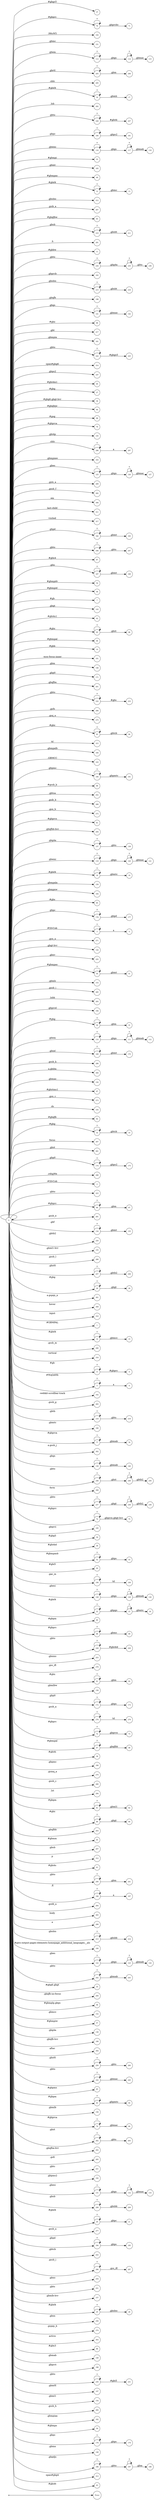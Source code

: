 digraph NFA {
  rankdir=LR;
  node [shape=circle, fontsize=10];
  __start [shape=point, label=""];
  __start -> None;
  31 [label="31"];
  187 [label="187"];
  37 [label="37"];
  70 [label="70"];
  104 [label="104"];
  151 [label="151"];
  33 [label="33"];
  113 [label="113"];
  205 [label="205"];
  295 [label="295"];
  48 [label="48"];
  16 [label="16"];
  292 [label="292"];
  226 [label="226"];
  175 [label="175"];
  180 [label="180"];
  116 [label="116"];
  55 [label="55"];
  165 [label="165"];
  49 [label="49"];
  80 [label="80"];
  12 [label="12"];
  212 [label="212"];
  250 [label="250"];
  267 [label="267"];
  83 [label="83"];
  130 [label="130"];
  210 [label="210"];
  291 [label="291"];
  118 [label="118"];
  11 [label="11"];
  71 [label="71"];
  234 [label="234"];
  193 [label="193"];
  215 [label="215"];
  198 [label="198"];
  141 [label="141"];
  88 [label="88"];
  217 [label="217"];
  120 [label="120"];
  249 [label="249"];
  238 [label="238"];
  161 [label="161"];
  224 [label="224"];
  314 [label="314"];
  197 [label="197"];
  123 [label="123"];
  40 [label="40"];
  27 [label="27"];
  36 [label="36"];
  90 [label="90"];
  84 [label="84"];
  92 [label="92"];
  98 [label="98"];
  76 [label="76"];
  145 [label="145"];
  296 [label="296"];
  163 [label="163"];
  125 [label="125"];
  75 [label="75"];
  53 [label="53"];
  269 [label="269"];
  282 [label="282"];
  306 [label="306"];
  311 [label="311"];
  317 [label="317"];
  182 [label="182"];
  138 [label="138"];
  246 [label="246"];
  87 [label="87"];
  167 [label="167"];
  54 [label="54"];
  56 [label="56"];
  245 [label="245"];
  127 [label="127"];
  7 [label="7"];
  143 [label="143"];
  42 [label="42"];
  29 [label="29"];
  95 [label="95"];
  46 [label="46"];
  10 [label="10"];
  73 [label="73"];
  115 [label="115"];
  94 [label="94"];
  101 [label="101"];
  146 [label="146"];
  171 [label="171"];
  181 [label="181"];
  201 [label="201"];
  232 [label="232"];
  266 [label="266"];
  275 [label="275"];
  111 [label="111"];
  93 [label="93"];
  315 [label="315"];
  160 [label="160"];
  260 [label="260"];
  103 [label="103"];
  190 [label="190"];
  99 [label="99"];
  243 [label="243"];
  252 [label="252"];
  268 [label="268"];
  272 [label="272"];
  81 [label="81"];
  204 [label="204"];
  287 [label="287"];
  137 [label="137"];
  119 [label="119"];
  18 [label="18"];
  159 [label="159"];
  164 [label="164"];
  85 [label="85"];
  176 [label="176"];
  3 [label="3"];
  271 [label="271"];
  144 [label="144"];
  255 [label="255"];
  50 [label="50"];
  153 [label="153"];
  285 [label="285"];
  293 [label="293"];
  194 [label="194"];
  30 [label="30"];
  51 [label="51"];
  13 [label="13"];
  110 [label="110"];
  169 [label="169"];
  288 [label="288"];
  300 [label="300"];
  150 [label="150"];
  97 [label="97"];
  273 [label="273"];
  173 [label="173"];
  105 [label="105"];
  4 [label="4"];
  82 [label="82"];
  124 [label="124"];
  142 [label="142"];
  32 [label="32"];
  23 [label="23"];
  109 [label="109"];
  307 [label="307"];
  261 [label="261"];
  174 [label="174"];
  298 [label="298"];
  2 [label="2"];
  223 [label="223"];
  66 [label="66"];
  281 [label="281"];
  134 [label="134"];
  220 [label="220"];
  155 [label="155"];
  235 [label="235"];
  289 [label="289"];
  247 [label="247"];
  24 [label="24"];
  129 [label="129"];
  179 [label="179"];
  229 [label="229"];
  231 [label="231"];
  257 [label="257"];
  28 [label="28"];
  301 [label="301"];
  107 [label="107"];
  133 [label="133"];
  225 [label="225"];
  309 [label="309"];
  191 [label="191"];
  209 [label="209"];
  310 [label="310"];
  1 [label="1"];
  14 [label="14"];
  290 [label="290"];
  316 [label="316"];
  233 [label="233"];
  8 [label="8"];
  19 [label="19"];
  216 [label="216"];
  5 [label="5"];
  241 [label="241"];
  26 [label="26"];
  102 [label="102"];
  283 [label="283"];
  185 [label="185"];
  218 [label="218"];
  9 [label="9"];
  166 [label="166"];
  77 [label="77"];
  302 [label="302"];
  139 [label="139"];
  248 [label="248"];
  308 [label="308"];
  237 [label="237"];
  239 [label="239"];
  74 [label="74"];
  195 [label="195"];
  34 [label="34"];
  211 [label="211"];
  39 [label="39"];
  52 [label="52"];
  44 [label="44"];
  108 [label="108"];
  214 [label="214"];
  128 [label="128"];
  22 [label="22"];
  60 [label="60"];
  68 [label="68"];
  62 [label="62"];
  112 [label="112"];
  183 [label="183"];
  228 [label="228"];
  253 [label="253"];
  276 [label="276"];
  91 [label="91"];
  158 [label="158"];
  172 [label="172"];
  278 [label="278"];
  227 [label="227"];
  6 [label="6"];
  72 [label="72"];
  47 [label="47"];
  78 [label="78"];
  38 [label="38"];
  15 [label="15"];
  189 [label="189"];
  270 [label="270"];
  280 [label="280"];
  294 [label="294"];
  61 [label="61"];
  89 [label="89"];
  17 [label="17"];
  203 [label="203"];
  45 [label="45"];
  207 [label="207"];
  170 [label="170"];
  312 [label="312"];
  41 [label="41"];
  168 [label="168"];
  240 [label="240"];
  106 [label="106"];
  264 [label="264"];
  121 [label="121"];
  305 [label="305"];
  299 [label="299"];
  236 [label="236"];
  213 [label="213"];
  100 [label="100"];
  122 [label="122"];
  242 [label="242"];
  35 [label="35"];
  200 [label="200"];
  58 [label="58"];
  152 [label="152"];
  57 [label="57"];
  136 [label="136"];
  96 [label="96"];
  117 [label="117"];
  199 [label="199"];
  304 [label="304"];
  259 [label="259"];
  135 [label="135"];
  177 [label="177"];
  244 [label="244"];
  65 [label="65"];
  63 [label="63"];
  156 [label="156"];
  79 [label="79"];
  262 [label="262"];
  202 [label="202"];
  265 [label="265"];
  221 [label="221"];
  192 [label="192"];
  69 [label="69"];
  131 [label="131"];
  208 [label="208"];
  20 [label="20"];
  277 [label="277"];
  184 [label="184"];
  222 [label="222"];
  286 [label="286"];
  254 [label="254"];
  279 [label="279"];
  251 [label="251"];
  157 [label="157"];
  25 [label="25"];
  256 [label="256"];
  274 [label="274"];
  0 [label="0"];
  219 [label="219"];
  258 [label="258"];
  303 [label="303"];
  86 [label="86"];
  149 [label="149"];
  196 [label="196"];
  230 [label="230"];
  147 [label="147"];
  132 [label="132"];
  64 [label="64"];
  140 [label="140"];
  114 [label="114"];
  154 [label="154"];
  284 [label="284"];
  162 [label="162"];
  59 [label="59"];
  178 [label="178"];
  297 [label="297"];
  67 [label="67"];
  188 [label="188"];
  21 [label="21"];
  206 [label="206"];
  126 [label="126"];
  148 [label="148"];
  186 [label="186"];
  313 [label="313"];
  43 [label="43"];
  263 [label="263"];
  { node [shape=doublecircle]; 1 2 4 6 7 9 10 11 13 15 17 19 21 24 26 27 29 31 33 34 35 36 37 38 39 40 41 42 43 44 45 46 48 49 51 53 54 55 56 57 58 59 60 62 64 65 67 69 71 73 75 76 78 80 81 82 83 84 85 86 87 88 90 92 94 96 97 98 99 100 101 102 103 104 105 107 109 112 115 118 121 124 127 130 133 135 136 138 140 142 143 144 145 146 147 148 149 150 151 152 153 154 155 156 157 158 159 160 161 162 163 164 165 166 168 170 171 173 175 177 179 181 183 185 188 189 191 192 193 194 195 196 197 198 199 200 201 202 203 204 206 207 209 211 212 214 216 217 219 220 221 222 223 225 227 229 231 233 236 239 241 243 245 247 250 251 252 253 254 255 256 258 260 261 263 264 265 266 267 268 269 270 271 272 273 274 275 276 277 279 280 281 282 283 284 285 287 288 289 290 291 292 293 294 295 297 298 299 300 301 302 303 304 305 306 307 308 309 310 311 312 313 314 315 316 317 }
  0 -> 0 [label="*"];
  0 -> 1 [label="#GBMPAL"];
  0 -> 2 [label="#SIvCob"];
  0 -> 3 [label="#SIvCob"];
  3 -> 3 [label="*"];
  3 -> 4 [label="a"];
  0 -> 5 [label="#WqQANb"];
  5 -> 5 [label="*"];
  5 -> 6 [label="a"];
  0 -> 7 [label="#gb"];
  0 -> 8 [label="#gb"];
  8 -> 8 [label="*"];
  8 -> 9 [label="#gbprc"];
  0 -> 10 [label="#gbb"];
  0 -> 11 [label="#gbbw"];
  0 -> 12 [label="#gbd4"];
  12 -> 12 [label="*"];
  12 -> 13 [label=".gbmc"];
  0 -> 14 [label="#gbd4"];
  14 -> 14 [label="*"];
  14 -> 15 [label=".gbmcc"];
  0 -> 16 [label="#gbd4"];
  16 -> 16 [label="*"];
  16 -> 17 [label=".gbmh"];
  0 -> 18 [label="#gbd4"];
  18 -> 18 [label="*"];
  18 -> 19 [label=".gbmtc"];
  0 -> 20 [label="#gbd4"];
  20 -> 20 [label="*"];
  20 -> 21 [label=".gbpc"];
  0 -> 22 [label="#gbd4"];
  22 -> 22 [label="*"];
  22 -> 23 [label=".gbpgs"];
  23 -> 23 [label="*"];
  23 -> 24 [label=".gbmtc"];
  0 -> 25 [label="#gbd4"];
  25 -> 25 [label="*"];
  25 -> 26 [label=".gbsbic"];
  0 -> 27 [label="#gbg"];
  0 -> 28 [label="#gbg"];
  28 -> 28 [label="*"];
  28 -> 29 [label=".gbgt"];
  0 -> 30 [label="#gbg"];
  30 -> 30 [label="*"];
  30 -> 31 [label=".gbm"];
  0 -> 32 [label="#gbg"];
  32 -> 32 [label="*"];
  32 -> 33 [label=".gbtcb"];
  0 -> 34 [label="#gbg5"];
  0 -> 35 [label="#gbg6.gbgt"];
  0 -> 36 [label="#gbg6.gbgt-hvr"];
  0 -> 37 [label="#gbgs5"];
  0 -> 38 [label="#gbi4i"];
  0 -> 39 [label="#gbi4id"];
  0 -> 40 [label="#gbi4m1"];
  0 -> 41 [label="#gbi4s"];
  0 -> 42 [label="#gbi4s1"];
  0 -> 43 [label="#gbi4t"];
  0 -> 44 [label="#gbi5"];
  0 -> 45 [label="#gbmm"];
  0 -> 46 [label="#gbmpal"];
  0 -> 47 [label="#gbmpal"];
  47 -> 47 [label="*"];
  47 -> 48 [label=".gbqfbb"];
  0 -> 49 [label="#gbmpas"];
  0 -> 50 [label="#gbmpas"];
  50 -> 50 [label="*"];
  50 -> 51 [label=".gbmt"];
  0 -> 52 [label="#gbmpasb"];
  52 -> 52 [label="*"];
  52 -> 53 [label=".gbps"];
  0 -> 54 [label="#gbmpdv"];
  0 -> 55 [label="#gbmpi"];
  0 -> 56 [label="#gbmpid"];
  0 -> 57 [label="#gbmpiw"];
  0 -> 58 [label="#gbmplp.gbps"];
  0 -> 59 [label="#gbmps"];
  0 -> 60 [label="#gbpm"];
  0 -> 61 [label="#gbpm"];
  61 -> 61 [label="*"];
  61 -> 62 [label=".gbml1"];
  0 -> 63 [label="#gbpm"];
  63 -> 63 [label="*"];
  63 -> 64 [label=".gbpmtc"];
  0 -> 65 [label="#gbpms"];
  0 -> 66 [label="#gbprc"];
  66 -> 66 [label="*"];
  66 -> 67 [label=".gbm"];
  0 -> 68 [label="#gbprc"];
  68 -> 68 [label="*"];
  68 -> 69 [label=".gbmc"];
  0 -> 70 [label="#gbprc"];
  70 -> 70 [label="*"];
  70 -> 71 [label=".gbprcbc"];
  0 -> 72 [label="#gbprc"];
  72 -> 72 [label="*"];
  72 -> 73 [label=".gbprcx"];
  0 -> 74 [label="#gbprc"];
  74 -> 74 [label="*"];
  74 -> 75 [label=".gbprcx.gbgt-hvr"];
  0 -> 76 [label="#gbprca"];
  0 -> 77 [label="#gbprca"];
  77 -> 77 [label="*"];
  77 -> 78 [label=".gbmab"];
  0 -> 79 [label="#gbprca"];
  79 -> 79 [label="*"];
  79 -> 80 [label=".gbmac"];
  0 -> 81 [label="#gbprcs"];
  0 -> 82 [label="#gbqfb"];
  0 -> 83 [label="#gbqfbw"];
  0 -> 84 [label="#gbqfqw"];
  0 -> 85 [label="#gbs"];
  0 -> 86 [label="#gbx3"];
  0 -> 87 [label="#gbx4"];
  0 -> 88 [label="#gbz"];
  0 -> 89 [label="#gbz"];
  89 -> 89 [label="*"];
  89 -> 90 [label=".gbgt"];
  0 -> 91 [label="#gbz"];
  91 -> 91 [label="*"];
  91 -> 92 [label=".gbm"];
  0 -> 93 [label="#gbz"];
  93 -> 93 [label="*"];
  93 -> 94 [label=".gbtcb"];
  0 -> 95 [label="#gbz"];
  95 -> 95 [label="*"];
  95 -> 96 [label=".gbzt"];
  0 -> 97 [label="#gbztms1"];
  0 -> 98 [label="#gog"];
  0 -> 99 [label="#gssb_b"];
  0 -> 100 [label="#gws-output-pages-elements-homepage_additional_languages__als"];
  0 -> 101 [label="-moz-focus-inner"];
  0 -> 102 [label="-webkit-scrollbar-track"];
  0 -> 103 [label=".GBMCC"];
  0 -> 104 [label=".H6sW5"];
  0 -> 105 [label=".ds"];
  0 -> 106 [label=".fl"];
  106 -> 106 [label="*"];
  106 -> 107 [label="a"];
  0 -> 108 [label=".gac_m"];
  108 -> 108 [label="*"];
  108 -> 109 [label="td"];
  0 -> 110 [label=".gbem"];
  110 -> 110 [label="*"];
  110 -> 111 [label=".gbgs"];
  111 -> 111 [label="*"];
  111 -> 112 [label=".gbmab"];
  0 -> 113 [label=".gbem"];
  113 -> 113 [label="*"];
  113 -> 114 [label=".gbgs"];
  114 -> 114 [label="*"];
  114 -> 115 [label=".gbmac"];
  0 -> 116 [label=".gbemi"];
  116 -> 116 [label="*"];
  116 -> 117 [label=".gbgs"];
  117 -> 117 [label="*"];
  117 -> 118 [label=".gbmab"];
  0 -> 119 [label=".gbemi"];
  119 -> 119 [label="*"];
  119 -> 120 [label=".gbgs"];
  120 -> 120 [label="*"];
  120 -> 121 [label=".gbmac"];
  0 -> 122 [label=".gbes"];
  122 -> 122 [label="*"];
  122 -> 123 [label=".gbgs"];
  123 -> 123 [label="*"];
  123 -> 124 [label=".gbmab"];
  0 -> 125 [label=".gbes"];
  125 -> 125 [label="*"];
  125 -> 126 [label=".gbgs"];
  126 -> 126 [label="*"];
  126 -> 127 [label=".gbmac"];
  0 -> 128 [label=".gbesi"];
  128 -> 128 [label="*"];
  128 -> 129 [label=".gbgs"];
  129 -> 129 [label="*"];
  129 -> 130 [label=".gbmab"];
  0 -> 131 [label=".gbesi"];
  131 -> 131 [label="*"];
  131 -> 132 [label=".gbgs"];
  132 -> 132 [label="*"];
  132 -> 133 [label=".gbmac"];
  0 -> 134 [label=".gbf"];
  134 -> 134 [label="*"];
  134 -> 135 [label=".gbmt"];
  0 -> 136 [label=".gbg4a"];
  0 -> 137 [label=".gbg4a"];
  137 -> 137 [label="*"];
  137 -> 138 [label=".gbts"];
  0 -> 139 [label=".gbgs"];
  139 -> 139 [label="*"];
  139 -> 140 [label=".gbmab"];
  0 -> 141 [label=".gbgs"];
  141 -> 141 [label="*"];
  141 -> 142 [label=".gbmac"];
  0 -> 143 [label=".gbgt"];
  0 -> 144 [label=".gbgt-hvr"];
  0 -> 145 [label=".gbi4p"];
  0 -> 146 [label=".gbm"];
  0 -> 147 [label=".gbm0l"];
  0 -> 148 [label=".gbma"];
  0 -> 149 [label=".gbmab"];
  0 -> 150 [label=".gbmac"];
  0 -> 151 [label=".gbmc"];
  0 -> 152 [label=".gbmcc"];
  0 -> 153 [label=".gbmh"];
  0 -> 154 [label=".gbml1"];
  0 -> 155 [label=".gbml1-hvr"];
  0 -> 156 [label=".gbmlb"];
  0 -> 157 [label=".gbmlb-hvr"];
  0 -> 158 [label=".gbmlbw"];
  0 -> 159 [label=".gbmpala"];
  0 -> 160 [label=".gbmpalb"];
  0 -> 161 [label=".gbmpia"];
  0 -> 162 [label=".gbmpiaa"];
  0 -> 163 [label=".gbmpiaw"];
  0 -> 164 [label=".gbmpnw"];
  0 -> 165 [label=".gbmt"];
  0 -> 166 [label=".gbmtc"];
  0 -> 167 [label=".gbn"];
  167 -> 167 [label="*"];
  167 -> 168 [label=".gbmt"];
  0 -> 169 [label=".gbnd"];
  169 -> 169 [label="*"];
  169 -> 170 [label=".gbmt"];
  0 -> 171 [label=".gbp0"];
  0 -> 172 [label=".gbp0"];
  172 -> 172 [label="*"];
  172 -> 173 [label=".gbps"];
  0 -> 174 [label=".gbp0"];
  174 -> 174 [label="*"];
  174 -> 175 [label=".gbps2"];
  0 -> 176 [label=".gbpc"];
  176 -> 176 [label="*"];
  176 -> 177 [label=".gbpd"];
  0 -> 178 [label=".gbpc"];
  178 -> 178 [label="*"];
  178 -> 179 [label=".gbps"];
  0 -> 180 [label=".gbpc"];
  180 -> 180 [label="*"];
  180 -> 181 [label=".gbps2"];
  0 -> 182 [label=".gbpd"];
  182 -> 182 [label="*"];
  182 -> 183 [label=".gbmt"];
  0 -> 184 [label=".gbpd"];
  184 -> 184 [label="*"];
  184 -> 185 [label=".gbps"];
  0 -> 186 [label=".gbpdjs"];
  186 -> 186 [label="*"];
  186 -> 187 [label=".gbto"];
  187 -> 187 [label="*"];
  187 -> 188 [label=".gbm"];
  0 -> 189 [label=".gbpmc"];
  0 -> 190 [label=".gbpmc"];
  190 -> 190 [label="*"];
  190 -> 191 [label=".gbpmtc"];
  0 -> 192 [label=".gbpms2"];
  0 -> 193 [label=".gbprcb"];
  0 -> 194 [label=".gbprcd"];
  0 -> 195 [label=".gbprci"];
  0 -> 196 [label=".gbprct"];
  0 -> 197 [label=".gbps2"];
  0 -> 198 [label=".gbqfb"];
  0 -> 199 [label=".gbqfb-hvr"];
  0 -> 200 [label=".gbqfb-no-focus"];
  0 -> 201 [label=".gbqfba"];
  0 -> 202 [label=".gbqfba-hvr"];
  0 -> 203 [label=".gbqfbb"];
  0 -> 204 [label=".gbqfbb-hvr"];
  0 -> 205 [label=".gbrtl"];
  205 -> 205 [label="*"];
  205 -> 206 [label=".gbm"];
  0 -> 207 [label=".gbsb"];
  0 -> 208 [label=".gbsb"];
  208 -> 208 [label="*"];
  208 -> 209 [label=".gbsbb"];
  0 -> 210 [label=".gbsb"];
  210 -> 210 [label="*"];
  210 -> 211 [label=".gbsbt"];
  0 -> 212 [label=".gbsbic"];
  0 -> 213 [label=".gbsbis"];
  213 -> 213 [label="*"];
  213 -> 214 [label=".gbsbb"];
  0 -> 215 [label=".gbsbis"];
  215 -> 215 [label="*"];
  215 -> 216 [label=".gbsbt"];
  0 -> 217 [label=".gbt"];
  0 -> 218 [label=".gbtb"];
  218 -> 218 [label="*"];
  218 -> 219 [label=".gbts"];
  0 -> 220 [label=".gbtb2"];
  0 -> 221 [label=".gbtc"];
  0 -> 222 [label=".gbtcb"];
  0 -> 223 [label=".gbto"];
  0 -> 224 [label=".gbto"];
  224 -> 224 [label="*"];
  224 -> 225 [label="#gbgs5"];
  0 -> 226 [label=".gbto"];
  226 -> 226 [label="*"];
  226 -> 227 [label="#gbi4i"];
  0 -> 228 [label=".gbto"];
  228 -> 228 [label="*"];
  228 -> 229 [label="#gbi4id"];
  0 -> 230 [label=".gbto"];
  230 -> 230 [label="*"];
  230 -> 231 [label="#gbi5"];
  0 -> 232 [label=".gbto"];
  232 -> 232 [label="*"];
  232 -> 233 [label="#gbs"];
  0 -> 234 [label=".gbto"];
  234 -> 234 [label="*"];
  234 -> 235 [label=".gbg4a"];
  235 -> 235 [label="*"];
  235 -> 236 [label=".gbts"];
  0 -> 237 [label=".gbto"];
  237 -> 237 [label="*"];
  237 -> 238 [label=".gbgt"];
  238 -> 238 [label="*"];
  238 -> 239 [label=".gbtb2"];
  0 -> 240 [label=".gbto"];
  240 -> 240 [label="*"];
  240 -> 241 [label=".gbm"];
  0 -> 242 [label=".gbto"];
  242 -> 242 [label="*"];
  242 -> 243 [label=".gbmab"];
  0 -> 244 [label=".gbto"];
  244 -> 244 [label="*"];
  244 -> 245 [label=".gbmac"];
  0 -> 246 [label=".gbto"];
  246 -> 246 [label="*"];
  246 -> 247 [label=".gbts"];
  0 -> 248 [label=".gbto"];
  248 -> 248 [label="*"];
  248 -> 249 [label=".gbzt"];
  249 -> 249 [label="*"];
  249 -> 250 [label=".gbtb2"];
  0 -> 251 [label=".gbts"];
  0 -> 252 [label=".gbtsa"];
  0 -> 253 [label=".gbxms"];
  0 -> 254 [label=".gbxo"];
  0 -> 255 [label=".gbxv"];
  0 -> 256 [label=".gbxx"];
  0 -> 257 [label=".gbz0l"];
  257 -> 257 [label="*"];
  257 -> 258 [label=".gbtb2"];
  0 -> 259 [label=".gbz0l"];
  259 -> 259 [label="*"];
  259 -> 260 [label=".gbts"];
  0 -> 261 [label=".gbzt"];
  0 -> 262 [label=".gbzt"];
  262 -> 262 [label="*"];
  262 -> 263 [label=".gbts"];
  0 -> 264 [label=".gsdd_a"];
  0 -> 265 [label=".gsfi"];
  0 -> 266 [label=".gsfs"];
  0 -> 267 [label=".gsib_a"];
  0 -> 268 [label=".gsib_b"];
  0 -> 269 [label=".gsls_a"];
  0 -> 270 [label=".gsmq_a"];
  0 -> 271 [label=".gsn_a"];
  0 -> 272 [label=".gsn_b"];
  0 -> 273 [label=".gsn_c"];
  0 -> 274 [label=".gspqs_b"];
  0 -> 275 [label=".gsq_a"];
  0 -> 276 [label=".gss_ifl"];
  0 -> 277 [label=".gssb_a"];
  0 -> 278 [label=".gssb_a"];
  278 -> 278 [label="*"];
  278 -> 279 [label="td"];
  0 -> 280 [label=".gssb_c"];
  0 -> 281 [label=".gssb_e"];
  0 -> 282 [label=".gssb_f"];
  0 -> 283 [label=".gssb_g"];
  0 -> 284 [label=".gssb_h"];
  0 -> 285 [label=".gssb_i"];
  0 -> 286 [label=".gssb_i"];
  286 -> 286 [label="*"];
  286 -> 287 [label=".gss_ifl"];
  0 -> 288 [label=".gssb_k"];
  0 -> 289 [label=".gssb_l"];
  0 -> 290 [label=".gssb_m"];
  0 -> 291 [label=".h"];
  0 -> 292 [label=".lsb"];
  0 -> 293 [label=".lsbb"];
  0 -> 294 [label=".lst"];
  0 -> 295 [label=".sblc"];
  0 -> 296 [label=".sblc"];
  296 -> 296 [label="*"];
  296 -> 297 [label="a"];
  0 -> 298 [label=".z4hgWe"];
  0 -> 299 [label="a"];
  0 -> 300 [label="a.gbiba"];
  0 -> 301 [label="a.gspqs_a"];
  0 -> 302 [label="a.gssb_j"];
  0 -> 303 [label="active"];
  0 -> 304 [label="after"];
  0 -> 305 [label="body"];
  0 -> 306 [label="em"];
  0 -> 307 [label="focus"];
  0 -> 308 [label="form"];
  0 -> 309 [label="hover"];
  0 -> 310 [label="input"];
  0 -> 311 [label="last-child"];
  0 -> 312 [label="p"];
  0 -> 313 [label="span#gbg4"];
  0 -> 314 [label="span#gbg6"];
  0 -> 315 [label="td"];
  0 -> 316 [label="vertical"];
  0 -> 317 [label="visited"];
}
